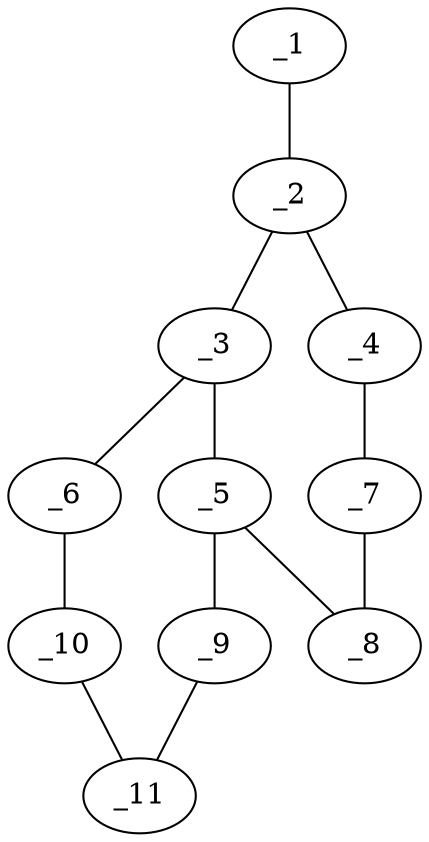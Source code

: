graph molid17796 {
	_1	 [charge=0,
		chem=5,
		symbol="S  ",
		x="4.5981",
		y="-1.5"];
	_2	 [charge=0,
		chem=1,
		symbol="C  ",
		x="4.5981",
		y="-0.5"];
	_1 -- _2	 [valence=1];
	_3	 [charge=0,
		chem=1,
		symbol="C  ",
		x="3.7321",
		y=0];
	_2 -- _3	 [valence=2];
	_4	 [charge=0,
		chem=1,
		symbol="C  ",
		x="5.4641",
		y=0];
	_2 -- _4	 [valence=1];
	_5	 [charge=0,
		chem=1,
		symbol="C  ",
		x="3.7321",
		y=1];
	_3 -- _5	 [valence=1];
	_6	 [charge=0,
		chem=1,
		symbol="C  ",
		x="2.866",
		y="-0.5"];
	_3 -- _6	 [valence=1];
	_7	 [charge=0,
		chem=4,
		symbol="N  ",
		x="5.4641",
		y=1];
	_4 -- _7	 [valence=2];
	_8	 [charge=0,
		chem=4,
		symbol="N  ",
		x="4.5981",
		y="1.5"];
	_5 -- _8	 [valence=2];
	_9	 [charge=0,
		chem=1,
		symbol="C  ",
		x="2.866",
		y="1.5"];
	_5 -- _9	 [valence=1];
	_10	 [charge=0,
		chem=1,
		symbol="C  ",
		x=2,
		y=0];
	_6 -- _10	 [valence=2];
	_7 -- _8	 [valence=1];
	_11	 [charge=0,
		chem=1,
		symbol="C  ",
		x=2,
		y=1];
	_9 -- _11	 [valence=2];
	_10 -- _11	 [valence=1];
}
